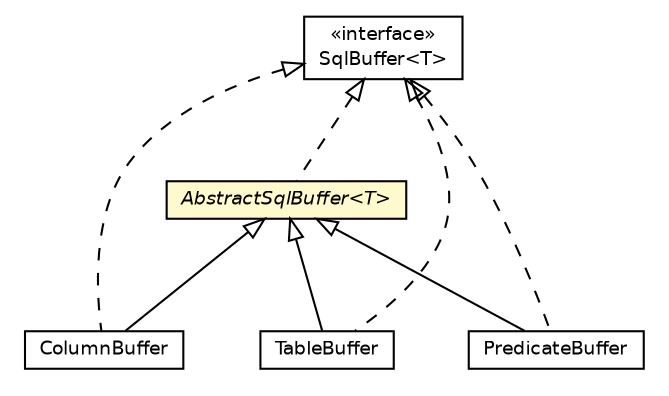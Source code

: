 #!/usr/local/bin/dot
#
# Class diagram 
# Generated by UMLGraph version R5_6 (http://www.umlgraph.org/)
#

digraph G {
	edge [fontname="Helvetica",fontsize=10,labelfontname="Helvetica",labelfontsize=10];
	node [fontname="Helvetica",fontsize=10,shape=plaintext];
	nodesep=0.25;
	ranksep=0.5;
	// net.ljcomputing.sql.buffer.ColumnBuffer
	c425 [label=<<table title="net.ljcomputing.sql.buffer.ColumnBuffer" border="0" cellborder="1" cellspacing="0" cellpadding="2" port="p" href="./ColumnBuffer.html">
		<tr><td><table border="0" cellspacing="0" cellpadding="1">
<tr><td align="center" balign="center"> ColumnBuffer </td></tr>
		</table></td></tr>
		</table>>, URL="./ColumnBuffer.html", fontname="Helvetica", fontcolor="black", fontsize=9.0];
	// net.ljcomputing.sql.buffer.TableBuffer
	c426 [label=<<table title="net.ljcomputing.sql.buffer.TableBuffer" border="0" cellborder="1" cellspacing="0" cellpadding="2" port="p" href="./TableBuffer.html">
		<tr><td><table border="0" cellspacing="0" cellpadding="1">
<tr><td align="center" balign="center"> TableBuffer </td></tr>
		</table></td></tr>
		</table>>, URL="./TableBuffer.html", fontname="Helvetica", fontcolor="black", fontsize=9.0];
	// net.ljcomputing.sql.buffer.SqlBuffer<T>
	c427 [label=<<table title="net.ljcomputing.sql.buffer.SqlBuffer" border="0" cellborder="1" cellspacing="0" cellpadding="2" port="p" href="./SqlBuffer.html">
		<tr><td><table border="0" cellspacing="0" cellpadding="1">
<tr><td align="center" balign="center"> &#171;interface&#187; </td></tr>
<tr><td align="center" balign="center"> SqlBuffer&lt;T&gt; </td></tr>
		</table></td></tr>
		</table>>, URL="./SqlBuffer.html", fontname="Helvetica", fontcolor="black", fontsize=9.0];
	// net.ljcomputing.sql.buffer.PredicateBuffer
	c428 [label=<<table title="net.ljcomputing.sql.buffer.PredicateBuffer" border="0" cellborder="1" cellspacing="0" cellpadding="2" port="p" href="./PredicateBuffer.html">
		<tr><td><table border="0" cellspacing="0" cellpadding="1">
<tr><td align="center" balign="center"> PredicateBuffer </td></tr>
		</table></td></tr>
		</table>>, URL="./PredicateBuffer.html", fontname="Helvetica", fontcolor="black", fontsize=9.0];
	// net.ljcomputing.sql.buffer.AbstractSqlBuffer<T>
	c429 [label=<<table title="net.ljcomputing.sql.buffer.AbstractSqlBuffer" border="0" cellborder="1" cellspacing="0" cellpadding="2" port="p" bgcolor="lemonChiffon" href="./AbstractSqlBuffer.html">
		<tr><td><table border="0" cellspacing="0" cellpadding="1">
<tr><td align="center" balign="center"><font face="Helvetica-Oblique"> AbstractSqlBuffer&lt;T&gt; </font></td></tr>
		</table></td></tr>
		</table>>, URL="./AbstractSqlBuffer.html", fontname="Helvetica", fontcolor="black", fontsize=9.0];
	//net.ljcomputing.sql.buffer.ColumnBuffer extends net.ljcomputing.sql.buffer.AbstractSqlBuffer<net.ljcomputing.sql.identifier.column.Column>
	c429:p -> c425:p [dir=back,arrowtail=empty];
	//net.ljcomputing.sql.buffer.ColumnBuffer implements net.ljcomputing.sql.buffer.SqlBuffer<T>
	c427:p -> c425:p [dir=back,arrowtail=empty,style=dashed];
	//net.ljcomputing.sql.buffer.TableBuffer extends net.ljcomputing.sql.buffer.AbstractSqlBuffer<net.ljcomputing.sql.identifier.table.Table>
	c429:p -> c426:p [dir=back,arrowtail=empty];
	//net.ljcomputing.sql.buffer.TableBuffer implements net.ljcomputing.sql.buffer.SqlBuffer<T>
	c427:p -> c426:p [dir=back,arrowtail=empty,style=dashed];
	//net.ljcomputing.sql.buffer.PredicateBuffer extends net.ljcomputing.sql.buffer.AbstractSqlBuffer<net.ljcomputing.sql.clause.Predicate>
	c429:p -> c428:p [dir=back,arrowtail=empty];
	//net.ljcomputing.sql.buffer.PredicateBuffer implements net.ljcomputing.sql.buffer.SqlBuffer<T>
	c427:p -> c428:p [dir=back,arrowtail=empty,style=dashed];
	//net.ljcomputing.sql.buffer.AbstractSqlBuffer<T> implements net.ljcomputing.sql.buffer.SqlBuffer<T>
	c427:p -> c429:p [dir=back,arrowtail=empty,style=dashed];
}

